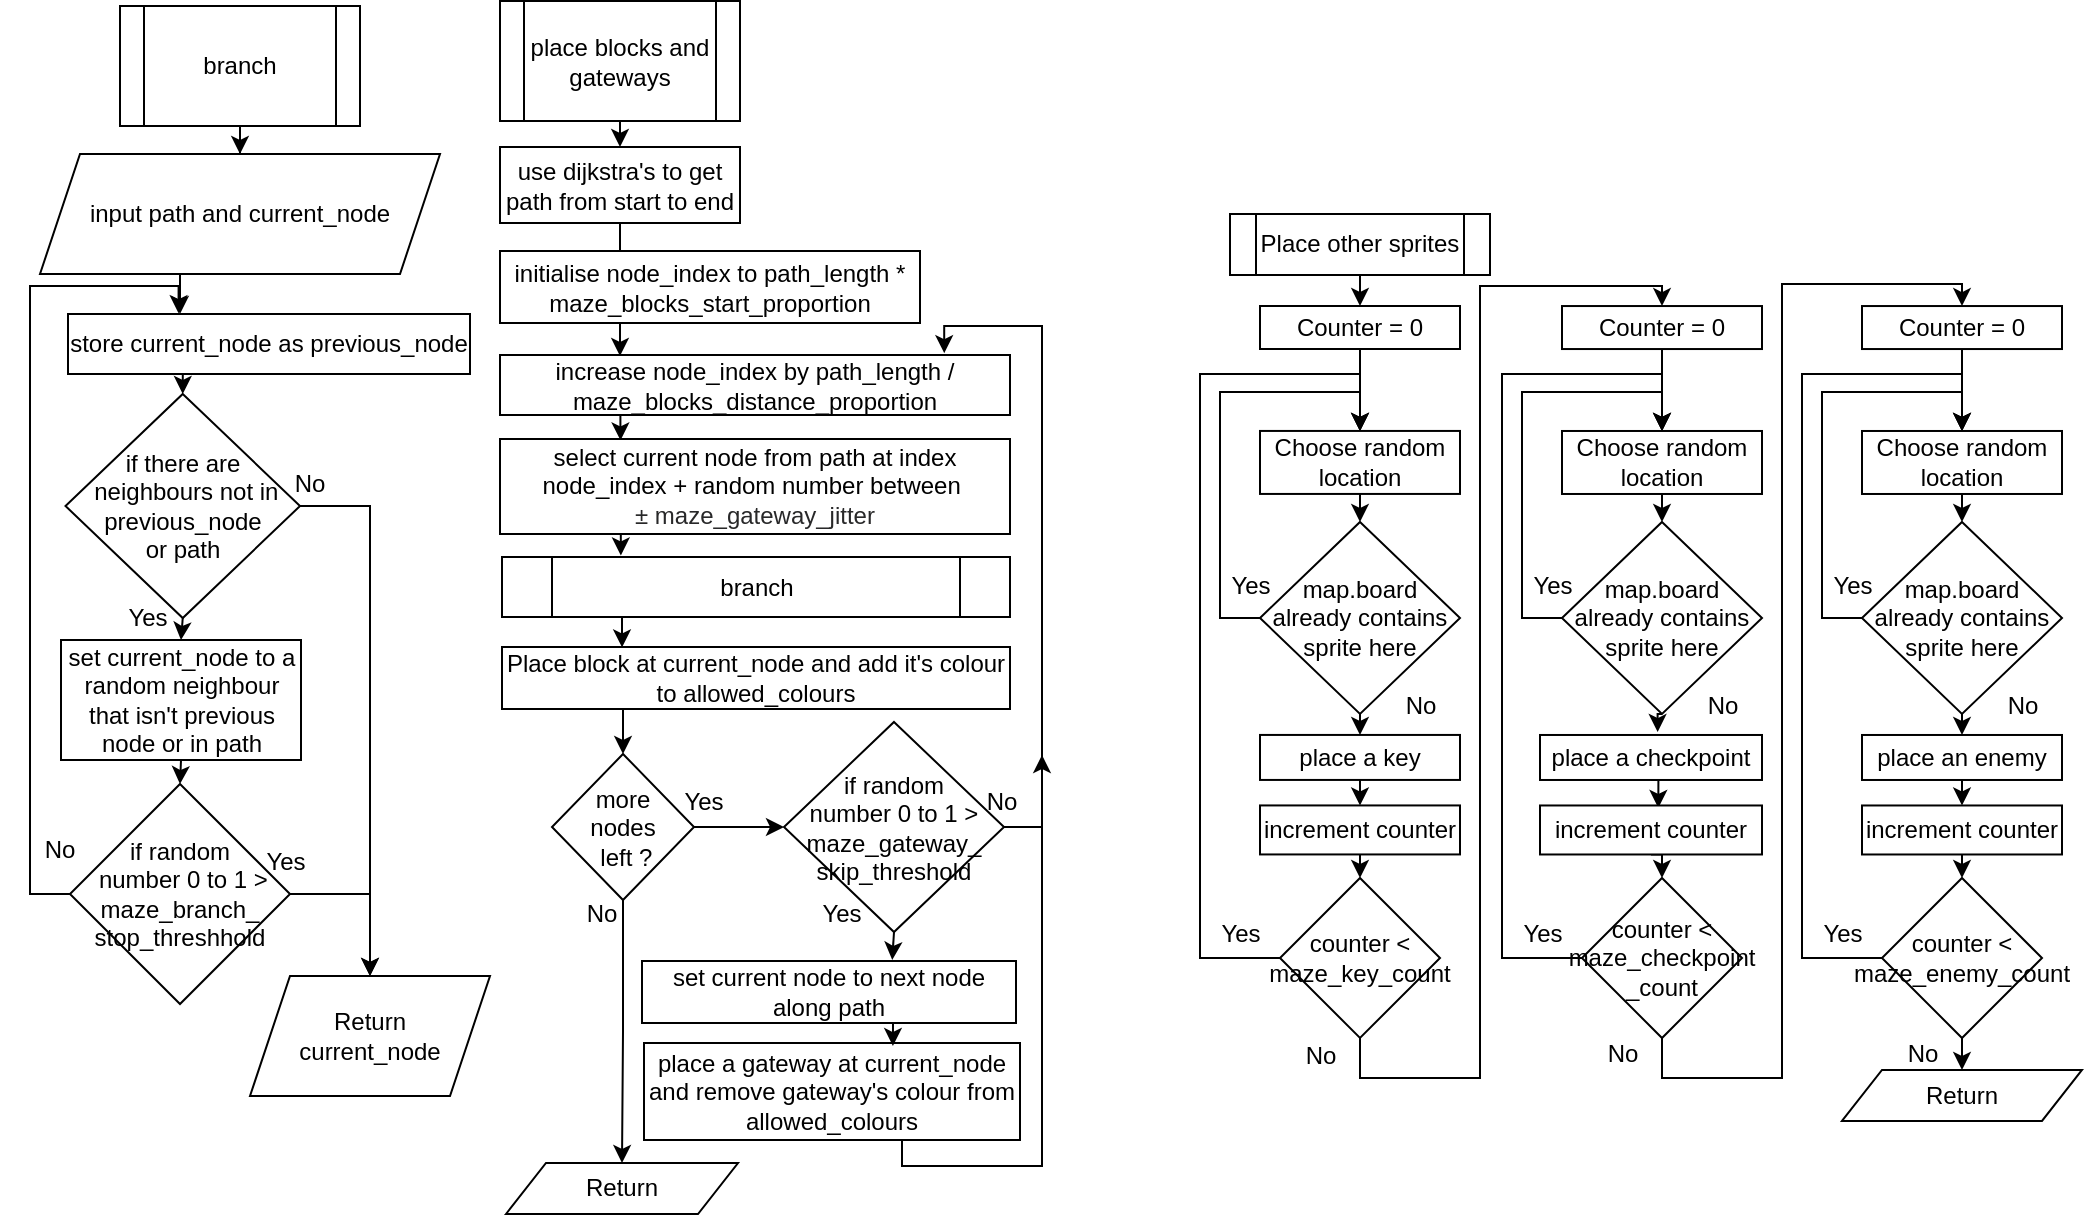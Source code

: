 <mxfile version="16.4.5" type="device"><diagram id="C5RBs43oDa-KdzZeNtuy" name="Page-1"><mxGraphModel dx="801" dy="546" grid="1" gridSize="10" guides="1" tooltips="1" connect="1" arrows="1" fold="1" page="1" pageScale="1" pageWidth="827" pageHeight="1169" math="0" shadow="0"><root><mxCell id="WIyWlLk6GJQsqaUBKTNV-0"/><mxCell id="WIyWlLk6GJQsqaUBKTNV-1" parent="WIyWlLk6GJQsqaUBKTNV-0"/><mxCell id="laPyLHJOCXoy5kPDktvt-92" style="edgeStyle=orthogonalEdgeStyle;rounded=0;orthogonalLoop=1;jettySize=auto;html=1;exitX=0.5;exitY=1;exitDx=0;exitDy=0;entryX=0.5;entryY=0;entryDx=0;entryDy=0;" parent="WIyWlLk6GJQsqaUBKTNV-1" source="9PcXuVvwuC8BrdELjqNs-0" target="9PcXuVvwuC8BrdELjqNs-1" edge="1"><mxGeometry relative="1" as="geometry"/></mxCell><mxCell id="9PcXuVvwuC8BrdELjqNs-0" value="place blocks and gateways" style="shape=process;whiteSpace=wrap;html=1;backgroundOutline=1;" parent="WIyWlLk6GJQsqaUBKTNV-1" vertex="1"><mxGeometry x="280" y="67.5" width="120" height="60" as="geometry"/></mxCell><mxCell id="laPyLHJOCXoy5kPDktvt-91" style="edgeStyle=orthogonalEdgeStyle;rounded=0;orthogonalLoop=1;jettySize=auto;html=1;exitX=0.5;exitY=1;exitDx=0;exitDy=0;entryX=0.5;entryY=0;entryDx=0;entryDy=0;" parent="WIyWlLk6GJQsqaUBKTNV-1" source="9PcXuVvwuC8BrdELjqNs-1" target="9PcXuVvwuC8BrdELjqNs-9" edge="1"><mxGeometry relative="1" as="geometry"/></mxCell><mxCell id="9PcXuVvwuC8BrdELjqNs-1" value="use dijkstra's to get path from start to end" style="rounded=0;whiteSpace=wrap;html=1;" parent="WIyWlLk6GJQsqaUBKTNV-1" vertex="1"><mxGeometry x="280" y="140.5" width="120" height="38" as="geometry"/></mxCell><mxCell id="9PcXuVvwuC8BrdELjqNs-55" style="edgeStyle=orthogonalEdgeStyle;rounded=0;orthogonalLoop=1;jettySize=auto;html=1;exitX=0.5;exitY=1;exitDx=0;exitDy=0;entryX=0.295;entryY=0.023;entryDx=0;entryDy=0;entryPerimeter=0;" parent="WIyWlLk6GJQsqaUBKTNV-1" edge="1"><mxGeometry relative="1" as="geometry"><mxPoint x="365.5" y="274.5" as="sourcePoint"/><mxPoint x="340.225" y="287.19" as="targetPoint"/></mxGeometry></mxCell><mxCell id="9PcXuVvwuC8BrdELjqNs-8" value="increase node_index by path_length / maze_blocks_distance_proportion" style="rounded=0;whiteSpace=wrap;html=1;" parent="WIyWlLk6GJQsqaUBKTNV-1" vertex="1"><mxGeometry x="280" y="244.5" width="255" height="30" as="geometry"/></mxCell><mxCell id="laPyLHJOCXoy5kPDktvt-93" style="edgeStyle=orthogonalEdgeStyle;rounded=0;orthogonalLoop=1;jettySize=auto;html=1;exitX=0.5;exitY=1;exitDx=0;exitDy=0;entryX=0.237;entryY=0.033;entryDx=0;entryDy=0;entryPerimeter=0;" parent="WIyWlLk6GJQsqaUBKTNV-1" source="9PcXuVvwuC8BrdELjqNs-9" target="9PcXuVvwuC8BrdELjqNs-8" edge="1"><mxGeometry relative="1" as="geometry"><Array as="points"><mxPoint x="340" y="228"/><mxPoint x="340" y="245"/><mxPoint x="340" y="245"/></Array></mxGeometry></mxCell><mxCell id="9PcXuVvwuC8BrdELjqNs-9" value="initialise node_index to path_length * maze_blocks_start_proportion" style="rounded=0;whiteSpace=wrap;html=1;" parent="WIyWlLk6GJQsqaUBKTNV-1" vertex="1"><mxGeometry x="280" y="192.5" width="210" height="36" as="geometry"/></mxCell><mxCell id="laPyLHJOCXoy5kPDktvt-60" style="edgeStyle=orthogonalEdgeStyle;rounded=0;orthogonalLoop=1;jettySize=auto;html=1;exitX=0.25;exitY=1;exitDx=0;exitDy=0;entryX=0.29;entryY=-0.017;entryDx=0;entryDy=0;entryPerimeter=0;" parent="WIyWlLk6GJQsqaUBKTNV-1" edge="1"><mxGeometry relative="1" as="geometry"><mxPoint x="328.75" y="316.5" as="sourcePoint"/><mxPoint x="339.66" y="329.99" as="targetPoint"/><Array as="points"><mxPoint x="340" y="316.5"/><mxPoint x="340" y="330.5"/></Array></mxGeometry></mxCell><mxCell id="8ikooSoblZCzTNa64BHV-0" style="edgeStyle=orthogonalEdgeStyle;rounded=0;orthogonalLoop=1;jettySize=auto;html=1;exitX=0.25;exitY=1;exitDx=0;exitDy=0;entryX=0.234;entryY=-0.026;entryDx=0;entryDy=0;entryPerimeter=0;fontFamily=Helvetica;fontSize=12;" edge="1" parent="WIyWlLk6GJQsqaUBKTNV-1" source="9PcXuVvwuC8BrdELjqNs-10" target="laPyLHJOCXoy5kPDktvt-54"><mxGeometry relative="1" as="geometry"/></mxCell><mxCell id="9PcXuVvwuC8BrdELjqNs-10" value="select current node from path at index node_index + random number between&amp;nbsp;&lt;br&gt;&lt;span style=&quot;color: rgb(40 , 40 , 41) ; background-color: rgb(255 , 255 , 255)&quot;&gt;&lt;font style=&quot;font-size: 12px&quot;&gt;± maze_gateway_jitter&lt;/font&gt;&lt;/span&gt;" style="rounded=0;whiteSpace=wrap;html=1;" parent="WIyWlLk6GJQsqaUBKTNV-1" vertex="1"><mxGeometry x="280" y="286.5" width="255" height="47.5" as="geometry"/></mxCell><mxCell id="laPyLHJOCXoy5kPDktvt-88" style="edgeStyle=orthogonalEdgeStyle;rounded=0;orthogonalLoop=1;jettySize=auto;html=1;exitX=0.75;exitY=1;exitDx=0;exitDy=0;entryX=0.871;entryY=-0.031;entryDx=0;entryDy=0;entryPerimeter=0;" parent="WIyWlLk6GJQsqaUBKTNV-1" source="9PcXuVvwuC8BrdELjqNs-11" target="9PcXuVvwuC8BrdELjqNs-8" edge="1"><mxGeometry relative="1" as="geometry"><mxPoint x="510" y="260" as="targetPoint"/><Array as="points"><mxPoint x="493" y="628"/><mxPoint x="481" y="628"/><mxPoint x="481" y="650"/><mxPoint x="551" y="650"/><mxPoint x="551" y="230"/><mxPoint x="502" y="230"/></Array></mxGeometry></mxCell><mxCell id="9PcXuVvwuC8BrdELjqNs-11" value="place a gateway at current_node and remove gateway's colour from allowed_colours" style="rounded=0;whiteSpace=wrap;html=1;" parent="WIyWlLk6GJQsqaUBKTNV-1" vertex="1"><mxGeometry x="352" y="588.5" width="188" height="48.5" as="geometry"/></mxCell><mxCell id="laPyLHJOCXoy5kPDktvt-47" style="edgeStyle=orthogonalEdgeStyle;rounded=0;orthogonalLoop=1;jettySize=auto;html=1;exitX=0.5;exitY=1;exitDx=0;exitDy=0;" parent="WIyWlLk6GJQsqaUBKTNV-1" source="laPyLHJOCXoy5kPDktvt-4" target="laPyLHJOCXoy5kPDktvt-5" edge="1"><mxGeometry relative="1" as="geometry"/></mxCell><mxCell id="laPyLHJOCXoy5kPDktvt-4" value="branch" style="shape=process;whiteSpace=wrap;html=1;backgroundOutline=1;" parent="WIyWlLk6GJQsqaUBKTNV-1" vertex="1"><mxGeometry x="90" y="70" width="120" height="60" as="geometry"/></mxCell><mxCell id="laPyLHJOCXoy5kPDktvt-52" style="edgeStyle=orthogonalEdgeStyle;rounded=0;orthogonalLoop=1;jettySize=auto;html=1;exitX=0.5;exitY=1;exitDx=0;exitDy=0;" parent="WIyWlLk6GJQsqaUBKTNV-1" source="laPyLHJOCXoy5kPDktvt-5" target="laPyLHJOCXoy5kPDktvt-27" edge="1"><mxGeometry relative="1" as="geometry"><Array as="points"><mxPoint x="120" y="204"/></Array></mxGeometry></mxCell><mxCell id="laPyLHJOCXoy5kPDktvt-5" value="input path and current_node" style="shape=parallelogram;perimeter=parallelogramPerimeter;whiteSpace=wrap;html=1;fixedSize=1;" parent="WIyWlLk6GJQsqaUBKTNV-1" vertex="1"><mxGeometry x="50" y="144" width="200" height="60" as="geometry"/></mxCell><mxCell id="laPyLHJOCXoy5kPDktvt-74" style="edgeStyle=orthogonalEdgeStyle;rounded=0;orthogonalLoop=1;jettySize=auto;html=1;exitX=1;exitY=0.5;exitDx=0;exitDy=0;entryX=0;entryY=0.5;entryDx=0;entryDy=0;" parent="WIyWlLk6GJQsqaUBKTNV-1" source="laPyLHJOCXoy5kPDktvt-25" target="laPyLHJOCXoy5kPDktvt-64" edge="1"><mxGeometry relative="1" as="geometry"/></mxCell><mxCell id="laPyLHJOCXoy5kPDktvt-87" style="edgeStyle=orthogonalEdgeStyle;rounded=0;orthogonalLoop=1;jettySize=auto;html=1;exitX=0.5;exitY=1;exitDx=0;exitDy=0;entryX=0.5;entryY=0;entryDx=0;entryDy=0;" parent="WIyWlLk6GJQsqaUBKTNV-1" source="laPyLHJOCXoy5kPDktvt-25" target="laPyLHJOCXoy5kPDktvt-80" edge="1"><mxGeometry relative="1" as="geometry"/></mxCell><mxCell id="laPyLHJOCXoy5kPDktvt-25" value="more &lt;br&gt;nodes&lt;br&gt;&amp;nbsp;left ?" style="rhombus;whiteSpace=wrap;html=1;" parent="WIyWlLk6GJQsqaUBKTNV-1" vertex="1"><mxGeometry x="306" y="444" width="71" height="73" as="geometry"/></mxCell><mxCell id="laPyLHJOCXoy5kPDktvt-26" style="edgeStyle=orthogonalEdgeStyle;rounded=0;orthogonalLoop=1;jettySize=auto;html=1;exitX=0.25;exitY=1;exitDx=0;exitDy=0;entryX=0.5;entryY=0;entryDx=0;entryDy=0;" parent="WIyWlLk6GJQsqaUBKTNV-1" source="laPyLHJOCXoy5kPDktvt-27" target="laPyLHJOCXoy5kPDktvt-32" edge="1"><mxGeometry relative="1" as="geometry"/></mxCell><mxCell id="laPyLHJOCXoy5kPDktvt-27" value="store current_node as previous_node" style="rounded=0;whiteSpace=wrap;html=1;" parent="WIyWlLk6GJQsqaUBKTNV-1" vertex="1"><mxGeometry x="64" y="224" width="201" height="30" as="geometry"/></mxCell><mxCell id="laPyLHJOCXoy5kPDktvt-28" style="edgeStyle=orthogonalEdgeStyle;rounded=0;orthogonalLoop=1;jettySize=auto;html=1;exitX=0.5;exitY=1;exitDx=0;exitDy=0;entryX=0.5;entryY=0;entryDx=0;entryDy=0;" parent="WIyWlLk6GJQsqaUBKTNV-1" target="laPyLHJOCXoy5kPDktvt-35" edge="1"><mxGeometry relative="1" as="geometry"><mxPoint x="120.5" y="447" as="sourcePoint"/></mxGeometry></mxCell><mxCell id="laPyLHJOCXoy5kPDktvt-29" value="set current_node to a random neighbour that isn't previous node or in path" style="rounded=0;whiteSpace=wrap;html=1;" parent="WIyWlLk6GJQsqaUBKTNV-1" vertex="1"><mxGeometry x="60.5" y="387" width="120" height="60" as="geometry"/></mxCell><mxCell id="laPyLHJOCXoy5kPDktvt-30" style="edgeStyle=orthogonalEdgeStyle;rounded=0;orthogonalLoop=1;jettySize=auto;html=1;exitX=0.5;exitY=1;exitDx=0;exitDy=0;entryX=0.5;entryY=0;entryDx=0;entryDy=0;" parent="WIyWlLk6GJQsqaUBKTNV-1" source="laPyLHJOCXoy5kPDktvt-32" edge="1"><mxGeometry relative="1" as="geometry"><mxPoint x="120.5" y="387" as="targetPoint"/></mxGeometry></mxCell><mxCell id="laPyLHJOCXoy5kPDktvt-31" style="edgeStyle=orthogonalEdgeStyle;rounded=0;orthogonalLoop=1;jettySize=auto;html=1;exitX=1;exitY=0.5;exitDx=0;exitDy=0;entryX=0.5;entryY=0;entryDx=0;entryDy=0;" parent="WIyWlLk6GJQsqaUBKTNV-1" source="laPyLHJOCXoy5kPDktvt-32" target="laPyLHJOCXoy5kPDktvt-44" edge="1"><mxGeometry relative="1" as="geometry"><mxPoint x="255.0" y="332" as="targetPoint"/><Array as="points"><mxPoint x="215" y="320"/></Array></mxGeometry></mxCell><mxCell id="laPyLHJOCXoy5kPDktvt-32" value="if there are&lt;br&gt;&amp;nbsp;neighbours not in previous_node &lt;br&gt;or path" style="rhombus;whiteSpace=wrap;html=1;" parent="WIyWlLk6GJQsqaUBKTNV-1" vertex="1"><mxGeometry x="62.75" y="264" width="117.25" height="112" as="geometry"/></mxCell><mxCell id="laPyLHJOCXoy5kPDktvt-46" style="edgeStyle=orthogonalEdgeStyle;rounded=0;orthogonalLoop=1;jettySize=auto;html=1;exitX=1;exitY=0.5;exitDx=0;exitDy=0;" parent="WIyWlLk6GJQsqaUBKTNV-1" source="laPyLHJOCXoy5kPDktvt-35" target="laPyLHJOCXoy5kPDktvt-44" edge="1"><mxGeometry relative="1" as="geometry"/></mxCell><mxCell id="laPyLHJOCXoy5kPDktvt-53" style="edgeStyle=orthogonalEdgeStyle;rounded=0;orthogonalLoop=1;jettySize=auto;html=1;exitX=0;exitY=0.5;exitDx=0;exitDy=0;entryX=0.275;entryY=-0.013;entryDx=0;entryDy=0;entryPerimeter=0;" parent="WIyWlLk6GJQsqaUBKTNV-1" source="laPyLHJOCXoy5kPDktvt-35" target="laPyLHJOCXoy5kPDktvt-27" edge="1"><mxGeometry relative="1" as="geometry"><Array as="points"><mxPoint x="45" y="514"/><mxPoint x="45" y="210"/><mxPoint x="119" y="210"/></Array></mxGeometry></mxCell><mxCell id="laPyLHJOCXoy5kPDktvt-35" value="if random&lt;br&gt;&amp;nbsp;number 0 to 1 &amp;gt; maze_branch_&lt;br&gt;stop_threshhold" style="rhombus;whiteSpace=wrap;html=1;" parent="WIyWlLk6GJQsqaUBKTNV-1" vertex="1"><mxGeometry x="65" y="459" width="110" height="110" as="geometry"/></mxCell><mxCell id="laPyLHJOCXoy5kPDktvt-36" value="Yes" style="text;html=1;strokeColor=none;fillColor=none;align=center;verticalAlign=middle;whiteSpace=wrap;rounded=0;" parent="WIyWlLk6GJQsqaUBKTNV-1" vertex="1"><mxGeometry x="74" y="361" width="60" height="30" as="geometry"/></mxCell><mxCell id="laPyLHJOCXoy5kPDktvt-37" value="No" style="text;html=1;strokeColor=none;fillColor=none;align=center;verticalAlign=middle;whiteSpace=wrap;rounded=0;" parent="WIyWlLk6GJQsqaUBKTNV-1" vertex="1"><mxGeometry x="30" y="477" width="60" height="30" as="geometry"/></mxCell><mxCell id="laPyLHJOCXoy5kPDktvt-40" value="Yes" style="text;html=1;strokeColor=none;fillColor=none;align=center;verticalAlign=middle;whiteSpace=wrap;rounded=0;" parent="WIyWlLk6GJQsqaUBKTNV-1" vertex="1"><mxGeometry x="142.5" y="483" width="60" height="30" as="geometry"/></mxCell><mxCell id="laPyLHJOCXoy5kPDktvt-41" value="No" style="text;html=1;strokeColor=none;fillColor=none;align=center;verticalAlign=middle;whiteSpace=wrap;rounded=0;" parent="WIyWlLk6GJQsqaUBKTNV-1" vertex="1"><mxGeometry x="155" y="294" width="60" height="30" as="geometry"/></mxCell><mxCell id="laPyLHJOCXoy5kPDktvt-42" value="Yes" style="text;html=1;strokeColor=none;fillColor=none;align=center;verticalAlign=middle;whiteSpace=wrap;rounded=0;" parent="WIyWlLk6GJQsqaUBKTNV-1" vertex="1"><mxGeometry x="352" y="452.5" width="60" height="30" as="geometry"/></mxCell><mxCell id="laPyLHJOCXoy5kPDktvt-43" style="edgeStyle=orthogonalEdgeStyle;rounded=0;orthogonalLoop=1;jettySize=auto;html=1;exitX=0.5;exitY=1;exitDx=0;exitDy=0;" parent="WIyWlLk6GJQsqaUBKTNV-1" source="laPyLHJOCXoy5kPDktvt-42" target="laPyLHJOCXoy5kPDktvt-42" edge="1"><mxGeometry relative="1" as="geometry"/></mxCell><mxCell id="laPyLHJOCXoy5kPDktvt-44" value="Return &lt;br&gt;current_node" style="shape=parallelogram;perimeter=parallelogramPerimeter;whiteSpace=wrap;html=1;fixedSize=1;" parent="WIyWlLk6GJQsqaUBKTNV-1" vertex="1"><mxGeometry x="155" y="555" width="120" height="60" as="geometry"/></mxCell><mxCell id="laPyLHJOCXoy5kPDktvt-61" style="edgeStyle=orthogonalEdgeStyle;rounded=0;orthogonalLoop=1;jettySize=auto;html=1;exitX=0.25;exitY=1;exitDx=0;exitDy=0;entryX=0.296;entryY=0.005;entryDx=0;entryDy=0;entryPerimeter=0;" parent="WIyWlLk6GJQsqaUBKTNV-1" edge="1"><mxGeometry relative="1" as="geometry"><mxPoint x="329.5" y="375.5" as="sourcePoint"/><mxPoint x="341.184" y="390.655" as="targetPoint"/><Array as="points"><mxPoint x="341" y="375.5"/><mxPoint x="341" y="390.5"/></Array></mxGeometry></mxCell><mxCell id="laPyLHJOCXoy5kPDktvt-54" value="branch" style="shape=process;whiteSpace=wrap;html=1;backgroundOutline=1;" parent="WIyWlLk6GJQsqaUBKTNV-1" vertex="1"><mxGeometry x="281" y="345.5" width="254" height="30" as="geometry"/></mxCell><mxCell id="laPyLHJOCXoy5kPDktvt-62" style="edgeStyle=orthogonalEdgeStyle;rounded=0;orthogonalLoop=1;jettySize=auto;html=1;exitX=0.25;exitY=1;exitDx=0;exitDy=0;entryX=0.5;entryY=0;entryDx=0;entryDy=0;" parent="WIyWlLk6GJQsqaUBKTNV-1" target="laPyLHJOCXoy5kPDktvt-25" edge="1"><mxGeometry relative="1" as="geometry"><mxPoint x="329.5" y="421.5" as="sourcePoint"/></mxGeometry></mxCell><mxCell id="laPyLHJOCXoy5kPDktvt-55" value="Place block at current_node and add it's colour to allowed_colours" style="rounded=0;whiteSpace=wrap;html=1;" parent="WIyWlLk6GJQsqaUBKTNV-1" vertex="1"><mxGeometry x="281" y="390.5" width="254" height="31" as="geometry"/></mxCell><mxCell id="laPyLHJOCXoy5kPDktvt-86" style="edgeStyle=orthogonalEdgeStyle;rounded=0;orthogonalLoop=1;jettySize=auto;html=1;exitX=0.75;exitY=1;exitDx=0;exitDy=0;entryX=0.662;entryY=0.031;entryDx=0;entryDy=0;entryPerimeter=0;" parent="WIyWlLk6GJQsqaUBKTNV-1" source="laPyLHJOCXoy5kPDktvt-63" target="9PcXuVvwuC8BrdELjqNs-11" edge="1"><mxGeometry relative="1" as="geometry"/></mxCell><mxCell id="laPyLHJOCXoy5kPDktvt-63" value="set current node to next node along path" style="rounded=0;whiteSpace=wrap;html=1;" parent="WIyWlLk6GJQsqaUBKTNV-1" vertex="1"><mxGeometry x="351" y="547.5" width="187" height="31" as="geometry"/></mxCell><mxCell id="laPyLHJOCXoy5kPDktvt-75" style="edgeStyle=orthogonalEdgeStyle;rounded=0;orthogonalLoop=1;jettySize=auto;html=1;exitX=1;exitY=0.5;exitDx=0;exitDy=0;" parent="WIyWlLk6GJQsqaUBKTNV-1" source="laPyLHJOCXoy5kPDktvt-64" edge="1"><mxGeometry relative="1" as="geometry"><mxPoint x="551" y="444.5" as="targetPoint"/><Array as="points"><mxPoint x="551" y="480"/></Array></mxGeometry></mxCell><mxCell id="laPyLHJOCXoy5kPDktvt-85" style="edgeStyle=orthogonalEdgeStyle;rounded=0;orthogonalLoop=1;jettySize=auto;html=1;exitX=0.5;exitY=1;exitDx=0;exitDy=0;entryX=0.669;entryY=-0.018;entryDx=0;entryDy=0;entryPerimeter=0;" parent="WIyWlLk6GJQsqaUBKTNV-1" source="laPyLHJOCXoy5kPDktvt-64" target="laPyLHJOCXoy5kPDktvt-63" edge="1"><mxGeometry relative="1" as="geometry"/></mxCell><mxCell id="laPyLHJOCXoy5kPDktvt-64" value="if random &lt;br&gt;number 0 to 1 &amp;gt; maze_gateway_&lt;br&gt;skip_threshold" style="rhombus;whiteSpace=wrap;html=1;" parent="WIyWlLk6GJQsqaUBKTNV-1" vertex="1"><mxGeometry x="422" y="428" width="110" height="105" as="geometry"/></mxCell><mxCell id="laPyLHJOCXoy5kPDktvt-71" value="Yes" style="text;html=1;strokeColor=none;fillColor=none;align=center;verticalAlign=middle;whiteSpace=wrap;rounded=0;" parent="WIyWlLk6GJQsqaUBKTNV-1" vertex="1"><mxGeometry x="421" y="508.5" width="60" height="30" as="geometry"/></mxCell><mxCell id="laPyLHJOCXoy5kPDktvt-72" value="No" style="text;html=1;strokeColor=none;fillColor=none;align=center;verticalAlign=middle;whiteSpace=wrap;rounded=0;" parent="WIyWlLk6GJQsqaUBKTNV-1" vertex="1"><mxGeometry x="501" y="452.5" width="60" height="30" as="geometry"/></mxCell><mxCell id="laPyLHJOCXoy5kPDktvt-80" value="Return" style="shape=parallelogram;perimeter=parallelogramPerimeter;whiteSpace=wrap;html=1;fixedSize=1;" parent="WIyWlLk6GJQsqaUBKTNV-1" vertex="1"><mxGeometry x="283" y="648.5" width="116" height="25.5" as="geometry"/></mxCell><mxCell id="laPyLHJOCXoy5kPDktvt-84" value="No" style="text;html=1;strokeColor=none;fillColor=none;align=center;verticalAlign=middle;whiteSpace=wrap;rounded=0;" parent="WIyWlLk6GJQsqaUBKTNV-1" vertex="1"><mxGeometry x="301" y="508.5" width="60" height="30" as="geometry"/></mxCell><mxCell id="laPyLHJOCXoy5kPDktvt-146" style="edgeStyle=orthogonalEdgeStyle;rounded=0;orthogonalLoop=1;jettySize=auto;html=1;exitX=0.5;exitY=1;exitDx=0;exitDy=0;entryX=0.5;entryY=0;entryDx=0;entryDy=0;" parent="WIyWlLk6GJQsqaUBKTNV-1" source="laPyLHJOCXoy5kPDktvt-94" target="laPyLHJOCXoy5kPDktvt-107" edge="1"><mxGeometry relative="1" as="geometry"/></mxCell><mxCell id="laPyLHJOCXoy5kPDktvt-94" value="Place other sprites" style="shape=process;whiteSpace=wrap;html=1;backgroundOutline=1;" parent="WIyWlLk6GJQsqaUBKTNV-1" vertex="1"><mxGeometry x="645" y="174" width="130" height="30.5" as="geometry"/></mxCell><mxCell id="laPyLHJOCXoy5kPDktvt-99" style="edgeStyle=orthogonalEdgeStyle;rounded=0;orthogonalLoop=1;jettySize=auto;html=1;exitX=0.5;exitY=1;exitDx=0;exitDy=0;entryX=0.5;entryY=0;entryDx=0;entryDy=0;" parent="WIyWlLk6GJQsqaUBKTNV-1" source="laPyLHJOCXoy5kPDktvt-96" target="laPyLHJOCXoy5kPDktvt-97" edge="1"><mxGeometry relative="1" as="geometry"/></mxCell><mxCell id="laPyLHJOCXoy5kPDktvt-96" value="Choose random location" style="rounded=0;whiteSpace=wrap;html=1;" parent="WIyWlLk6GJQsqaUBKTNV-1" vertex="1"><mxGeometry x="660" y="282.47" width="100" height="31.5" as="geometry"/></mxCell><mxCell id="laPyLHJOCXoy5kPDktvt-98" style="edgeStyle=orthogonalEdgeStyle;rounded=0;orthogonalLoop=1;jettySize=auto;html=1;exitX=0;exitY=0.5;exitDx=0;exitDy=0;entryX=0.5;entryY=0;entryDx=0;entryDy=0;" parent="WIyWlLk6GJQsqaUBKTNV-1" source="laPyLHJOCXoy5kPDktvt-97" target="laPyLHJOCXoy5kPDktvt-96" edge="1"><mxGeometry relative="1" as="geometry"><Array as="points"><mxPoint x="640" y="375.97"/><mxPoint x="640" y="262.97"/><mxPoint x="710" y="262.97"/></Array></mxGeometry></mxCell><mxCell id="laPyLHJOCXoy5kPDktvt-104" style="edgeStyle=orthogonalEdgeStyle;rounded=0;orthogonalLoop=1;jettySize=auto;html=1;exitX=0.5;exitY=1;exitDx=0;exitDy=0;entryX=0.5;entryY=0;entryDx=0;entryDy=0;" parent="WIyWlLk6GJQsqaUBKTNV-1" source="laPyLHJOCXoy5kPDktvt-97" target="laPyLHJOCXoy5kPDktvt-100" edge="1"><mxGeometry relative="1" as="geometry"/></mxCell><mxCell id="laPyLHJOCXoy5kPDktvt-97" value="map.board already contains sprite here" style="rhombus;whiteSpace=wrap;html=1;" parent="WIyWlLk6GJQsqaUBKTNV-1" vertex="1"><mxGeometry x="660" y="327.97" width="100" height="96" as="geometry"/></mxCell><mxCell id="laPyLHJOCXoy5kPDktvt-105" style="edgeStyle=orthogonalEdgeStyle;rounded=0;orthogonalLoop=1;jettySize=auto;html=1;exitX=0.5;exitY=1;exitDx=0;exitDy=0;entryX=0.5;entryY=0;entryDx=0;entryDy=0;" parent="WIyWlLk6GJQsqaUBKTNV-1" source="laPyLHJOCXoy5kPDktvt-100" target="laPyLHJOCXoy5kPDktvt-101" edge="1"><mxGeometry relative="1" as="geometry"/></mxCell><mxCell id="laPyLHJOCXoy5kPDktvt-100" value="place a key" style="rounded=0;whiteSpace=wrap;html=1;" parent="WIyWlLk6GJQsqaUBKTNV-1" vertex="1"><mxGeometry x="660" y="434.47" width="100" height="22.5" as="geometry"/></mxCell><mxCell id="laPyLHJOCXoy5kPDktvt-106" style="edgeStyle=orthogonalEdgeStyle;rounded=0;orthogonalLoop=1;jettySize=auto;html=1;exitX=0.5;exitY=1;exitDx=0;exitDy=0;entryX=0.5;entryY=0;entryDx=0;entryDy=0;" parent="WIyWlLk6GJQsqaUBKTNV-1" source="laPyLHJOCXoy5kPDktvt-101" target="laPyLHJOCXoy5kPDktvt-102" edge="1"><mxGeometry relative="1" as="geometry"/></mxCell><mxCell id="laPyLHJOCXoy5kPDktvt-101" value="increment counter" style="rounded=0;whiteSpace=wrap;html=1;" parent="WIyWlLk6GJQsqaUBKTNV-1" vertex="1"><mxGeometry x="660" y="469.72" width="100" height="24.5" as="geometry"/></mxCell><mxCell id="laPyLHJOCXoy5kPDktvt-103" style="edgeStyle=orthogonalEdgeStyle;rounded=0;orthogonalLoop=1;jettySize=auto;html=1;exitX=0;exitY=0.5;exitDx=0;exitDy=0;entryX=0.5;entryY=0;entryDx=0;entryDy=0;" parent="WIyWlLk6GJQsqaUBKTNV-1" source="laPyLHJOCXoy5kPDktvt-102" target="laPyLHJOCXoy5kPDktvt-96" edge="1"><mxGeometry relative="1" as="geometry"><Array as="points"><mxPoint x="630" y="545.97"/><mxPoint x="630" y="253.97"/><mxPoint x="710" y="253.97"/></Array></mxGeometry></mxCell><mxCell id="8ikooSoblZCzTNa64BHV-23" style="edgeStyle=orthogonalEdgeStyle;rounded=0;orthogonalLoop=1;jettySize=auto;html=1;exitX=0.5;exitY=1;exitDx=0;exitDy=0;entryX=0.5;entryY=0;entryDx=0;entryDy=0;fontFamily=Helvetica;fontSize=12;" edge="1" parent="WIyWlLk6GJQsqaUBKTNV-1" source="laPyLHJOCXoy5kPDktvt-102" target="laPyLHJOCXoy5kPDktvt-138"><mxGeometry relative="1" as="geometry"><Array as="points"><mxPoint x="710" y="606"/><mxPoint x="770" y="606"/><mxPoint x="770" y="210"/><mxPoint x="861" y="210"/></Array></mxGeometry></mxCell><mxCell id="laPyLHJOCXoy5kPDktvt-102" value="counter &amp;lt; maze_key_count" style="rhombus;whiteSpace=wrap;html=1;" parent="WIyWlLk6GJQsqaUBKTNV-1" vertex="1"><mxGeometry x="670" y="505.97" width="80" height="80" as="geometry"/></mxCell><mxCell id="laPyLHJOCXoy5kPDktvt-108" style="edgeStyle=orthogonalEdgeStyle;rounded=0;orthogonalLoop=1;jettySize=auto;html=1;exitX=0.5;exitY=1;exitDx=0;exitDy=0;entryX=0.5;entryY=0;entryDx=0;entryDy=0;" parent="WIyWlLk6GJQsqaUBKTNV-1" source="laPyLHJOCXoy5kPDktvt-107" target="laPyLHJOCXoy5kPDktvt-96" edge="1"><mxGeometry relative="1" as="geometry"/></mxCell><mxCell id="laPyLHJOCXoy5kPDktvt-107" value="Counter = 0" style="rounded=0;whiteSpace=wrap;html=1;" parent="WIyWlLk6GJQsqaUBKTNV-1" vertex="1"><mxGeometry x="660" y="220" width="100" height="21.5" as="geometry"/></mxCell><mxCell id="laPyLHJOCXoy5kPDktvt-122" value="Yes" style="text;html=1;align=center;verticalAlign=middle;resizable=0;points=[];autosize=1;strokeColor=none;fillColor=none;" parent="WIyWlLk6GJQsqaUBKTNV-1" vertex="1"><mxGeometry x="635" y="350" width="40" height="20" as="geometry"/></mxCell><mxCell id="laPyLHJOCXoy5kPDktvt-123" value="Yes" style="text;html=1;align=center;verticalAlign=middle;resizable=0;points=[];autosize=1;strokeColor=none;fillColor=none;" parent="WIyWlLk6GJQsqaUBKTNV-1" vertex="1"><mxGeometry x="630" y="523.5" width="40" height="20" as="geometry"/></mxCell><mxCell id="laPyLHJOCXoy5kPDktvt-124" value="No" style="text;html=1;align=center;verticalAlign=middle;resizable=0;points=[];autosize=1;strokeColor=none;fillColor=none;" parent="WIyWlLk6GJQsqaUBKTNV-1" vertex="1"><mxGeometry x="725" y="410" width="30" height="20" as="geometry"/></mxCell><mxCell id="laPyLHJOCXoy5kPDktvt-125" value="No" style="text;html=1;align=center;verticalAlign=middle;resizable=0;points=[];autosize=1;strokeColor=none;fillColor=none;" parent="WIyWlLk6GJQsqaUBKTNV-1" vertex="1"><mxGeometry x="675" y="585" width="30" height="20" as="geometry"/></mxCell><mxCell id="laPyLHJOCXoy5kPDktvt-126" style="edgeStyle=orthogonalEdgeStyle;rounded=0;orthogonalLoop=1;jettySize=auto;html=1;exitX=0.5;exitY=1;exitDx=0;exitDy=0;entryX=0.5;entryY=0;entryDx=0;entryDy=0;" parent="WIyWlLk6GJQsqaUBKTNV-1" source="laPyLHJOCXoy5kPDktvt-127" target="laPyLHJOCXoy5kPDktvt-130" edge="1"><mxGeometry relative="1" as="geometry"/></mxCell><mxCell id="laPyLHJOCXoy5kPDktvt-127" value="Choose random location" style="rounded=0;whiteSpace=wrap;html=1;" parent="WIyWlLk6GJQsqaUBKTNV-1" vertex="1"><mxGeometry x="811" y="282.49" width="100" height="31.5" as="geometry"/></mxCell><mxCell id="laPyLHJOCXoy5kPDktvt-128" style="edgeStyle=orthogonalEdgeStyle;rounded=0;orthogonalLoop=1;jettySize=auto;html=1;exitX=0;exitY=0.5;exitDx=0;exitDy=0;entryX=0.5;entryY=0;entryDx=0;entryDy=0;" parent="WIyWlLk6GJQsqaUBKTNV-1" source="laPyLHJOCXoy5kPDktvt-130" target="laPyLHJOCXoy5kPDktvt-127" edge="1"><mxGeometry relative="1" as="geometry"><Array as="points"><mxPoint x="791" y="375.99"/><mxPoint x="791" y="262.99"/><mxPoint x="861" y="262.99"/></Array></mxGeometry></mxCell><mxCell id="laPyLHJOCXoy5kPDktvt-129" style="edgeStyle=orthogonalEdgeStyle;rounded=0;orthogonalLoop=1;jettySize=auto;html=1;exitX=0.5;exitY=1;exitDx=0;exitDy=0;entryX=0.53;entryY=-0.066;entryDx=0;entryDy=0;entryPerimeter=0;" parent="WIyWlLk6GJQsqaUBKTNV-1" source="laPyLHJOCXoy5kPDktvt-130" target="laPyLHJOCXoy5kPDktvt-132" edge="1"><mxGeometry relative="1" as="geometry"/></mxCell><mxCell id="laPyLHJOCXoy5kPDktvt-130" value="map.board already contains sprite here" style="rhombus;whiteSpace=wrap;html=1;" parent="WIyWlLk6GJQsqaUBKTNV-1" vertex="1"><mxGeometry x="811" y="327.99" width="100" height="96" as="geometry"/></mxCell><mxCell id="laPyLHJOCXoy5kPDktvt-131" style="edgeStyle=orthogonalEdgeStyle;rounded=0;orthogonalLoop=1;jettySize=auto;html=1;exitX=0.5;exitY=1;exitDx=0;exitDy=0;entryX=0.533;entryY=0.051;entryDx=0;entryDy=0;entryPerimeter=0;" parent="WIyWlLk6GJQsqaUBKTNV-1" source="laPyLHJOCXoy5kPDktvt-132" target="laPyLHJOCXoy5kPDktvt-134" edge="1"><mxGeometry relative="1" as="geometry"/></mxCell><mxCell id="laPyLHJOCXoy5kPDktvt-132" value="place a checkpoint" style="rounded=0;whiteSpace=wrap;html=1;" parent="WIyWlLk6GJQsqaUBKTNV-1" vertex="1"><mxGeometry x="800" y="434.49" width="111" height="22.5" as="geometry"/></mxCell><mxCell id="laPyLHJOCXoy5kPDktvt-133" style="edgeStyle=orthogonalEdgeStyle;rounded=0;orthogonalLoop=1;jettySize=auto;html=1;exitX=0.5;exitY=1;exitDx=0;exitDy=0;entryX=0.5;entryY=0;entryDx=0;entryDy=0;" parent="WIyWlLk6GJQsqaUBKTNV-1" source="laPyLHJOCXoy5kPDktvt-134" target="laPyLHJOCXoy5kPDktvt-136" edge="1"><mxGeometry relative="1" as="geometry"/></mxCell><mxCell id="laPyLHJOCXoy5kPDktvt-134" value="increment counter" style="rounded=0;whiteSpace=wrap;html=1;" parent="WIyWlLk6GJQsqaUBKTNV-1" vertex="1"><mxGeometry x="800" y="469.74" width="111" height="24.5" as="geometry"/></mxCell><mxCell id="laPyLHJOCXoy5kPDktvt-135" style="edgeStyle=orthogonalEdgeStyle;rounded=0;orthogonalLoop=1;jettySize=auto;html=1;exitX=0;exitY=0.5;exitDx=0;exitDy=0;entryX=0.5;entryY=0;entryDx=0;entryDy=0;" parent="WIyWlLk6GJQsqaUBKTNV-1" source="laPyLHJOCXoy5kPDktvt-136" target="laPyLHJOCXoy5kPDktvt-127" edge="1"><mxGeometry relative="1" as="geometry"><Array as="points"><mxPoint x="781" y="545.99"/><mxPoint x="781" y="253.99"/><mxPoint x="861" y="253.99"/></Array></mxGeometry></mxCell><mxCell id="8ikooSoblZCzTNa64BHV-22" style="edgeStyle=orthogonalEdgeStyle;rounded=0;orthogonalLoop=1;jettySize=auto;html=1;exitX=0.5;exitY=1;exitDx=0;exitDy=0;entryX=0.5;entryY=0;entryDx=0;entryDy=0;fontFamily=Helvetica;fontSize=12;" edge="1" parent="WIyWlLk6GJQsqaUBKTNV-1" source="laPyLHJOCXoy5kPDktvt-136" target="8ikooSoblZCzTNa64BHV-15"><mxGeometry relative="1" as="geometry"><Array as="points"><mxPoint x="861" y="606.02"/><mxPoint x="921" y="606.02"/><mxPoint x="921" y="209.02"/><mxPoint x="1011" y="209.02"/></Array></mxGeometry></mxCell><mxCell id="laPyLHJOCXoy5kPDktvt-136" value="counter &amp;lt; maze_checkpoint&lt;br&gt;_count" style="rhombus;whiteSpace=wrap;html=1;" parent="WIyWlLk6GJQsqaUBKTNV-1" vertex="1"><mxGeometry x="821" y="505.99" width="80" height="80" as="geometry"/></mxCell><mxCell id="laPyLHJOCXoy5kPDktvt-137" style="edgeStyle=orthogonalEdgeStyle;rounded=0;orthogonalLoop=1;jettySize=auto;html=1;exitX=0.5;exitY=1;exitDx=0;exitDy=0;entryX=0.5;entryY=0;entryDx=0;entryDy=0;" parent="WIyWlLk6GJQsqaUBKTNV-1" source="laPyLHJOCXoy5kPDktvt-138" target="laPyLHJOCXoy5kPDktvt-127" edge="1"><mxGeometry relative="1" as="geometry"/></mxCell><mxCell id="laPyLHJOCXoy5kPDktvt-138" value="Counter = 0" style="rounded=0;whiteSpace=wrap;html=1;" parent="WIyWlLk6GJQsqaUBKTNV-1" vertex="1"><mxGeometry x="811" y="220.02" width="100" height="21.5" as="geometry"/></mxCell><mxCell id="laPyLHJOCXoy5kPDktvt-139" value="Yes" style="text;html=1;align=center;verticalAlign=middle;resizable=0;points=[];autosize=1;strokeColor=none;fillColor=none;" parent="WIyWlLk6GJQsqaUBKTNV-1" vertex="1"><mxGeometry x="786" y="350.02" width="40" height="20" as="geometry"/></mxCell><mxCell id="laPyLHJOCXoy5kPDktvt-140" value="Yes" style="text;html=1;align=center;verticalAlign=middle;resizable=0;points=[];autosize=1;strokeColor=none;fillColor=none;" parent="WIyWlLk6GJQsqaUBKTNV-1" vertex="1"><mxGeometry x="781" y="523.52" width="40" height="20" as="geometry"/></mxCell><mxCell id="laPyLHJOCXoy5kPDktvt-141" value="No" style="text;html=1;align=center;verticalAlign=middle;resizable=0;points=[];autosize=1;strokeColor=none;fillColor=none;" parent="WIyWlLk6GJQsqaUBKTNV-1" vertex="1"><mxGeometry x="876" y="410.02" width="30" height="20" as="geometry"/></mxCell><mxCell id="laPyLHJOCXoy5kPDktvt-147" value="No" style="text;html=1;align=center;verticalAlign=middle;resizable=0;points=[];autosize=1;strokeColor=none;fillColor=none;" parent="WIyWlLk6GJQsqaUBKTNV-1" vertex="1"><mxGeometry x="826" y="584.02" width="30" height="20" as="geometry"/></mxCell><mxCell id="8ikooSoblZCzTNa64BHV-2" style="edgeStyle=orthogonalEdgeStyle;rounded=0;orthogonalLoop=1;jettySize=auto;html=1;exitX=0.5;exitY=1;exitDx=0;exitDy=0;entryX=0.5;entryY=0;entryDx=0;entryDy=0;" edge="1" parent="WIyWlLk6GJQsqaUBKTNV-1" source="8ikooSoblZCzTNa64BHV-3" target="8ikooSoblZCzTNa64BHV-6"><mxGeometry relative="1" as="geometry"/></mxCell><mxCell id="8ikooSoblZCzTNa64BHV-3" value="Choose random location" style="rounded=0;whiteSpace=wrap;html=1;" vertex="1" parent="WIyWlLk6GJQsqaUBKTNV-1"><mxGeometry x="961" y="282.49" width="100" height="31.5" as="geometry"/></mxCell><mxCell id="8ikooSoblZCzTNa64BHV-4" style="edgeStyle=orthogonalEdgeStyle;rounded=0;orthogonalLoop=1;jettySize=auto;html=1;exitX=0;exitY=0.5;exitDx=0;exitDy=0;entryX=0.5;entryY=0;entryDx=0;entryDy=0;" edge="1" parent="WIyWlLk6GJQsqaUBKTNV-1" source="8ikooSoblZCzTNa64BHV-6" target="8ikooSoblZCzTNa64BHV-3"><mxGeometry relative="1" as="geometry"><Array as="points"><mxPoint x="941" y="375.99"/><mxPoint x="941" y="262.99"/><mxPoint x="1011" y="262.99"/></Array></mxGeometry></mxCell><mxCell id="8ikooSoblZCzTNa64BHV-5" style="edgeStyle=orthogonalEdgeStyle;rounded=0;orthogonalLoop=1;jettySize=auto;html=1;exitX=0.5;exitY=1;exitDx=0;exitDy=0;entryX=0.5;entryY=0;entryDx=0;entryDy=0;" edge="1" parent="WIyWlLk6GJQsqaUBKTNV-1" source="8ikooSoblZCzTNa64BHV-6" target="8ikooSoblZCzTNa64BHV-8"><mxGeometry relative="1" as="geometry"/></mxCell><mxCell id="8ikooSoblZCzTNa64BHV-6" value="map.board already contains sprite here" style="rhombus;whiteSpace=wrap;html=1;" vertex="1" parent="WIyWlLk6GJQsqaUBKTNV-1"><mxGeometry x="961" y="327.99" width="100" height="96" as="geometry"/></mxCell><mxCell id="8ikooSoblZCzTNa64BHV-7" style="edgeStyle=orthogonalEdgeStyle;rounded=0;orthogonalLoop=1;jettySize=auto;html=1;exitX=0.5;exitY=1;exitDx=0;exitDy=0;entryX=0.5;entryY=0;entryDx=0;entryDy=0;" edge="1" parent="WIyWlLk6GJQsqaUBKTNV-1" source="8ikooSoblZCzTNa64BHV-8" target="8ikooSoblZCzTNa64BHV-10"><mxGeometry relative="1" as="geometry"/></mxCell><mxCell id="8ikooSoblZCzTNa64BHV-8" value="place an enemy" style="rounded=0;whiteSpace=wrap;html=1;" vertex="1" parent="WIyWlLk6GJQsqaUBKTNV-1"><mxGeometry x="961" y="434.49" width="100" height="22.5" as="geometry"/></mxCell><mxCell id="8ikooSoblZCzTNa64BHV-9" style="edgeStyle=orthogonalEdgeStyle;rounded=0;orthogonalLoop=1;jettySize=auto;html=1;exitX=0.5;exitY=1;exitDx=0;exitDy=0;entryX=0.5;entryY=0;entryDx=0;entryDy=0;" edge="1" parent="WIyWlLk6GJQsqaUBKTNV-1" source="8ikooSoblZCzTNa64BHV-10" target="8ikooSoblZCzTNa64BHV-13"><mxGeometry relative="1" as="geometry"/></mxCell><mxCell id="8ikooSoblZCzTNa64BHV-10" value="increment counter" style="rounded=0;whiteSpace=wrap;html=1;" vertex="1" parent="WIyWlLk6GJQsqaUBKTNV-1"><mxGeometry x="961" y="469.74" width="100" height="24.5" as="geometry"/></mxCell><mxCell id="8ikooSoblZCzTNa64BHV-11" style="edgeStyle=orthogonalEdgeStyle;rounded=0;orthogonalLoop=1;jettySize=auto;html=1;exitX=0;exitY=0.5;exitDx=0;exitDy=0;entryX=0.5;entryY=0;entryDx=0;entryDy=0;" edge="1" parent="WIyWlLk6GJQsqaUBKTNV-1" source="8ikooSoblZCzTNa64BHV-13" target="8ikooSoblZCzTNa64BHV-3"><mxGeometry relative="1" as="geometry"><Array as="points"><mxPoint x="931" y="545.99"/><mxPoint x="931" y="253.99"/><mxPoint x="1011" y="253.99"/></Array></mxGeometry></mxCell><mxCell id="8ikooSoblZCzTNa64BHV-12" style="edgeStyle=orthogonalEdgeStyle;rounded=0;orthogonalLoop=1;jettySize=auto;html=1;exitX=0.5;exitY=1;exitDx=0;exitDy=0;entryX=0.5;entryY=0;entryDx=0;entryDy=0;" edge="1" parent="WIyWlLk6GJQsqaUBKTNV-1" source="8ikooSoblZCzTNa64BHV-13" target="8ikooSoblZCzTNa64BHV-19"><mxGeometry relative="1" as="geometry"/></mxCell><mxCell id="8ikooSoblZCzTNa64BHV-13" value="counter &amp;lt; maze_enemy_count" style="rhombus;whiteSpace=wrap;html=1;" vertex="1" parent="WIyWlLk6GJQsqaUBKTNV-1"><mxGeometry x="971" y="505.99" width="80" height="80" as="geometry"/></mxCell><mxCell id="8ikooSoblZCzTNa64BHV-14" style="edgeStyle=orthogonalEdgeStyle;rounded=0;orthogonalLoop=1;jettySize=auto;html=1;exitX=0.5;exitY=1;exitDx=0;exitDy=0;entryX=0.5;entryY=0;entryDx=0;entryDy=0;" edge="1" parent="WIyWlLk6GJQsqaUBKTNV-1" source="8ikooSoblZCzTNa64BHV-15" target="8ikooSoblZCzTNa64BHV-3"><mxGeometry relative="1" as="geometry"/></mxCell><mxCell id="8ikooSoblZCzTNa64BHV-15" value="Counter = 0" style="rounded=0;whiteSpace=wrap;html=1;" vertex="1" parent="WIyWlLk6GJQsqaUBKTNV-1"><mxGeometry x="961" y="220.02" width="100" height="21.5" as="geometry"/></mxCell><mxCell id="8ikooSoblZCzTNa64BHV-16" value="Yes" style="text;html=1;align=center;verticalAlign=middle;resizable=0;points=[];autosize=1;strokeColor=none;fillColor=none;" vertex="1" parent="WIyWlLk6GJQsqaUBKTNV-1"><mxGeometry x="936" y="350.02" width="40" height="20" as="geometry"/></mxCell><mxCell id="8ikooSoblZCzTNa64BHV-17" value="Yes" style="text;html=1;align=center;verticalAlign=middle;resizable=0;points=[];autosize=1;strokeColor=none;fillColor=none;" vertex="1" parent="WIyWlLk6GJQsqaUBKTNV-1"><mxGeometry x="931" y="523.52" width="40" height="20" as="geometry"/></mxCell><mxCell id="8ikooSoblZCzTNa64BHV-18" value="No" style="text;html=1;align=center;verticalAlign=middle;resizable=0;points=[];autosize=1;strokeColor=none;fillColor=none;" vertex="1" parent="WIyWlLk6GJQsqaUBKTNV-1"><mxGeometry x="1026" y="410.02" width="30" height="20" as="geometry"/></mxCell><mxCell id="8ikooSoblZCzTNa64BHV-19" value="Return" style="shape=parallelogram;perimeter=parallelogramPerimeter;whiteSpace=wrap;html=1;fixedSize=1;" vertex="1" parent="WIyWlLk6GJQsqaUBKTNV-1"><mxGeometry x="951" y="601.99" width="120" height="25.5" as="geometry"/></mxCell><mxCell id="8ikooSoblZCzTNa64BHV-20" value="No" style="text;html=1;align=center;verticalAlign=middle;resizable=0;points=[];autosize=1;strokeColor=none;fillColor=none;" vertex="1" parent="WIyWlLk6GJQsqaUBKTNV-1"><mxGeometry x="976" y="584.02" width="30" height="20" as="geometry"/></mxCell></root></mxGraphModel></diagram></mxfile>